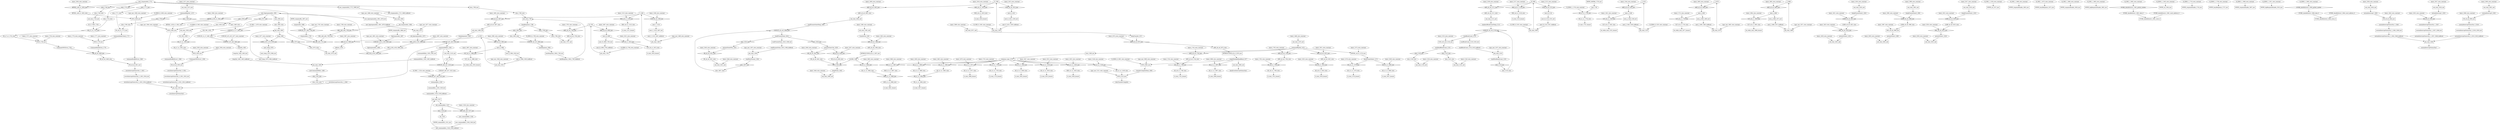 digraph data_path {
  ADD_u8_u8_1497_wire [shape=ellipse];
  ADD_u8_u8_1602_wire [shape=ellipse];
  ADD_u8_u8_1794_wire [shape=ellipse];
  ADD_u8_u8_2111_wire [shape=ellipse];
  AND_u1_u1_2068_wire [shape=ellipse];
  AND_u8_u8_1586_wire [shape=ellipse];
  AND_u8_u8_1744_wire [shape=ellipse];
  AND_u8_u8_1764_wire [shape=ellipse];
  AND_u8_u8_1922_wire [shape=ellipse];
  AND_u8_u8_2075_wire [shape=ellipse];
  BITSEL_u136_u1_1941_wire [shape=ellipse];
  BITSEL_u48_u1_1835_wire [shape=ellipse];
  B_2099 [shape=ellipse];
  CID_CRC_1918 [shape=ellipse];
  CONCAT_u1_u7_1481_wire [shape=ellipse];
  CONCAT_u32_u33_1477_wire_constant [shape=ellipse];
  CONCAT_u40_u47_1523_wire [shape=ellipse];
  C_1485 [shape=ellipse];
  CommandCRCError1_1936 [shape=ellipse];
  CommandCRCError_1759 [shape=ellipse];
  CommandIndexError_1779 [shape=ellipse];
  EQ_u1_u1_1579_wire [shape=ellipse];
  EQ_u1_u1_1734_wire [shape=ellipse];
  EQ_u1_u1_2060_wire [shape=ellipse];
  EQ_u1_u1_2064_wire [shape=ellipse];
  EQ_u1_u1_2097_wire [shape=ellipse];
  EQ_u2_u1_1660_wire [shape=ellipse];
  EQ_u2_u1_1663_wire [shape=ellipse];
  EQ_u2_u1_1671_wire [shape=ellipse];
  EQ_u2_u1_1726_wire [shape=ellipse];
  EQ_u2_u1_1858_wire [shape=ellipse];
  EQ_u2_u1_2016_wire [shape=ellipse];
  EQ_u2_u1_2149_wire [shape=ellipse];
  EQ_u7_u1_1755_wire [shape=ellipse];
  EQ_u7_u1_1932_wire [shape=ellipse];
  EQ_u8_u1_1746_wire [shape=ellipse];
  EQ_u8_u1_1766_wire [shape=ellipse];
  EQ_u8_u1_1924_wire [shape=ellipse];
  E_1590 [shape=ellipse];
  J_1533 [shape=ellipse];
  J_1679 [shape=ellipse];
  J_1868 [shape=ellipse];
  LSHR_u8_u8_1822_wire [shape=ellipse];
  LSHR_u8_u8_1996_wire [shape=ellipse];
  LSHR_u8_u8_2023_wire [shape=ellipse];
  NEQ_u2_u1_1633_wire [shape=ellipse];
  NEQ_u2_u1_2067_wire [shape=ellipse];
  NEQ_u8_u1_1514_wire [shape=ellipse];
  NEQ_u8_u1_1619_wire [shape=ellipse];
  NEQ_u8_u1_2128_wire [shape=ellipse];
  OR_u1_u1_1664_wire [shape=ellipse];
  OR_u8_u8_1638_wire [shape=ellipse];
  OR_u8_u8_1641_wire [shape=ellipse];
  OR_u8_u8_1651_wire [shape=ellipse];
  OR_u8_u8_1849_wire [shape=ellipse];
  R1_6_7CRC_1750 [shape=ellipse];
  R2_CRC_1928 [shape=ellipse];
  R_1782 [shape=ellipse];
  R_ONE_1_1478_wire_constant [shape=ellipse];
  R_ONE_1_1524_wire_constant [shape=ellipse];
  R_ONE_1_1528_wire_constant [shape=ellipse];
  R_ONE_1_1666_wire_constant [shape=ellipse];
  R_ONE_1_1673_wire_constant [shape=ellipse];
  R_ONE_1_1860_wire_constant [shape=ellipse];
  R_ONE_1_1863_wire_constant [shape=ellipse];
  R_ONE_1_2082_wire_constant [shape=ellipse];
  R_ONE_8_1592_wire_constant [shape=ellipse];
  R_ONE_8_2102_wire_constant [shape=ellipse];
  R_ZERO_1_1565_wire_constant [shape=ellipse];
  R_ZERO_1_1719_wire_constant [shape=ellipse];
  R_ZERO_1_1733_wire_constant [shape=ellipse];
  R_ZERO_1_1738_wire_constant [shape=ellipse];
  R_ZERO_1_1908_wire_constant [shape=ellipse];
  R_ZERO_1_1911_wire_constant [shape=ellipse];
  R_ZERO_1_2085_wire_constant [shape=ellipse];
  R_ZERO_8_1535_wire_constant [shape=ellipse];
  R_ZERO_8_1784_wire_constant [shape=ellipse];
  R_ZERO_8_1799_wire_constant [shape=ellipse];
  R_ZERO_8_1836_wire_constant [shape=ellipse];
  R_ZERO_8_1942_wire_constant [shape=ellipse];
  R_ZERO_8_2091_wire_constant [shape=ellipse];
  SHL_u136_u136_1898_wire [shape=ellipse];
  SHL_u48_u48_1709_wire [shape=ellipse];
  STORE_dataRxEnrty1_2081_data_0 [shape=ellipse];
  STORE_dataRxEnrty1_2081_word_address_0 [shape=ellipse];
  STORE_dataRxEnrty2_2084_data_0 [shape=ellipse];
  STORE_dataRxEnrty2_2084_word_address_0 [shape=ellipse];
  ULT_u6_u1_1716_wire [shape=ellipse];
  ULT_u8_u1_1562_wire [shape=ellipse];
  ULT_u8_u1_1813_wire [shape=ellipse];
  ULT_u8_u1_1905_wire [shape=ellipse];
  ULT_u8_u1_1988_wire [shape=ellipse];
  address_1970 [shape=ellipse];
  bigresponsebit_1887 [shape=ellipse];
  bigresponsebits_1894 [shape=ellipse];
  bit_1550 [shape=ellipse];
  command40bits_1505 [shape=ellipse];
  command40bits_1505_1492_buffered [shape=ellipse];
  commandEndBitError1_1946 [shape=ellipse];
  commandEndBitError_1840 [shape=ellipse];
  commandIndexCheck_1773 [shape=ellipse];
  commandRegVal1_1473 [shape=ellipse];
  commandRegVal_1470 [shape=ellipse];
  commandbits_1526 [shape=ellipse];
  commandbits_1526_1539_buffered [shape=ellipse];
  crc7_1519 [shape=ellipse];
  dataPresentSelect_1575 [shape=ellipse];
  errorInterruptStatusVar_1_2040 [shape=ellipse];
  errorInterruptStatusVar_2_1852 [shape=ellipse];
  errorInterruptStatusVar_2_1852_2054_buffered [shape=ellipse];
  errorInterruptStatusVar_3_1951 [shape=ellipse];
  errorInterruptStatusVar_3_1951_2055_buffered [shape=ellipse];
  k_1955 [shape=ellipse];
  konst_1468_wire_constant [shape=ellipse];
  konst_1471_wire_constant [shape=ellipse];
  konst_1495_wire_constant [shape=ellipse];
  konst_1508_wire_constant [shape=ellipse];
  konst_1513_wire_constant [shape=ellipse];
  konst_1544_wire_constant [shape=ellipse];
  konst_1556_wire_constant [shape=ellipse];
  konst_1561_wire_constant [shape=ellipse];
  konst_1573_wire_constant [shape=ellipse];
  konst_1578_wire_constant [shape=ellipse];
  konst_1580_wire_constant [shape=ellipse];
  konst_1585_wire_constant [shape=ellipse];
  konst_1600_wire_constant [shape=ellipse];
  konst_1613_wire_constant [shape=ellipse];
  konst_1618_wire_constant [shape=ellipse];
  konst_1632_wire_constant [shape=ellipse];
  konst_1637_wire_constant [shape=ellipse];
  konst_1640_wire_constant [shape=ellipse];
  konst_1644_wire_constant [shape=ellipse];
  konst_1648_wire_constant [shape=ellipse];
  konst_1650_wire_constant [shape=ellipse];
  konst_1659_wire_constant [shape=ellipse];
  konst_1662_wire_constant [shape=ellipse];
  konst_1670_wire_constant [shape=ellipse];
  konst_1693_wire_constant [shape=ellipse];
  konst_1708_wire_constant [shape=ellipse];
  konst_1715_wire_constant [shape=ellipse];
  konst_1725_wire_constant [shape=ellipse];
  konst_1743_wire_constant [shape=ellipse];
  konst_1745_wire_constant [shape=ellipse];
  konst_1756_wire_constant [shape=ellipse];
  konst_1757_wire_constant [shape=ellipse];
  konst_1763_wire_constant [shape=ellipse];
  konst_1765_wire_constant [shape=ellipse];
  konst_1776_wire_constant [shape=ellipse];
  konst_1777_wire_constant [shape=ellipse];
  konst_1792_wire_constant [shape=ellipse];
  konst_1807_wire_constant [shape=ellipse];
  konst_1812_wire_constant [shape=ellipse];
  konst_1816_wire_constant [shape=ellipse];
  konst_1821_wire_constant [shape=ellipse];
  konst_1823_wire_constant [shape=ellipse];
  konst_1826_wire_constant [shape=ellipse];
  konst_1829_wire_constant [shape=ellipse];
  konst_1834_wire_constant [shape=ellipse];
  konst_1843_wire_constant [shape=ellipse];
  konst_1857_wire_constant [shape=ellipse];
  konst_1882_wire_constant [shape=ellipse];
  konst_1897_wire_constant [shape=ellipse];
  konst_1904_wire_constant [shape=ellipse];
  konst_1921_wire_constant [shape=ellipse];
  konst_1923_wire_constant [shape=ellipse];
  konst_1933_wire_constant [shape=ellipse];
  konst_1934_wire_constant [shape=ellipse];
  konst_1940_wire_constant [shape=ellipse];
  konst_1967_wire_constant [shape=ellipse];
  konst_1977_wire_constant [shape=ellipse];
  konst_1982_wire_constant [shape=ellipse];
  konst_1987_wire_constant [shape=ellipse];
  konst_1990_wire_constant [shape=ellipse];
  konst_1995_wire_constant [shape=ellipse];
  konst_1997_wire_constant [shape=ellipse];
  konst_2000_wire_constant [shape=ellipse];
  konst_2003_wire_constant [shape=ellipse];
  konst_2008_wire_constant [shape=ellipse];
  konst_2015_wire_constant [shape=ellipse];
  konst_2017_wire_constant [shape=ellipse];
  konst_2022_wire_constant [shape=ellipse];
  konst_2024_wire_constant [shape=ellipse];
  konst_2027_wire_constant [shape=ellipse];
  konst_2030_wire_constant [shape=ellipse];
  konst_2035_wire_constant [shape=ellipse];
  konst_2059_wire_constant [shape=ellipse];
  konst_2063_wire_constant [shape=ellipse];
  konst_2066_wire_constant [shape=ellipse];
  konst_2069_wire_constant [shape=ellipse];
  konst_2074_wire_constant [shape=ellipse];
  konst_2096_wire_constant [shape=ellipse];
  konst_2109_wire_constant [shape=ellipse];
  konst_2122_wire_constant [shape=ellipse];
  konst_2127_wire_constant [shape=ellipse];
  konst_2133_wire_constant [shape=ellipse];
  konst_2136_wire_constant [shape=ellipse];
  konst_2140_wire_constant [shape=ellipse];
  konst_2148_wire_constant [shape=ellipse];
  newCommand40bits_1490 [shape=ellipse];
  newReadBlockCount_2135 [shape=ellipse];
  new_bigresponsebits_1901 [shape=ellipse];
  new_bigresponsebits_1901_1878_buffered [shape=ellipse];
  new_commandbits_1558 [shape=ellipse];
  new_commandbits_1558_1540_buffered [shape=ellipse];
  new_responsebits_1712 [shape=ellipse];
  new_responsebits_1712_1689_buffered [shape=ellipse];
  nextResponse_1804 [shape=ellipse];
  nextResponse_1804_1790_buffered [shape=ellipse];
  next_B_2124 [shape=ellipse];
  next_B_2124_2101_buffered [shape=ellipse];
  next_C_1510 [shape=ellipse];
  next_C_1510_1487_buffered [shape=ellipse];
  next_E_1615 [shape=ellipse];
  next_E_1615_1593_buffered [shape=ellipse];
  next_J_1546 [shape=ellipse];
  next_J_1546_1536_buffered [shape=ellipse];
  next_J_1695 [shape=ellipse];
  next_J_1695_1683_buffered [shape=ellipse];
  next_J_1884 [shape=ellipse];
  next_J_1884_1872_buffered [shape=ellipse];
  next_R_1809 [shape=ellipse];
  next_R_1809_1785_buffered [shape=ellipse];
  next_k_1984 [shape=ellipse];
  next_k_1984_1959_buffered [shape=ellipse];
  next_temp_1979 [shape=ellipse];
  next_temp_1979_1964_buffered [shape=ellipse];
  normalInterrupt1_2029 [shape=ellipse];
  normalInterrupt2_1828 [shape=ellipse];
  normalInterrupt3_2002 [shape=ellipse];
  normalInterruptStatusVar_1_2037 [shape=ellipse];
  normalInterruptStatusVar_1_2037_2048_buffered [shape=ellipse];
  normalInterruptStatusVar_2_1845 [shape=ellipse];
  normalInterruptStatusVar_2_1845_2049_buffered [shape=ellipse];
  normalInterruptStatusVar_3_2010 [shape=ellipse];
  normalInterruptStatusVar_3_2010_2050_buffered [shape=ellipse];
  old_bigresponsebits_1873 [shape=ellipse];
  old_commandbits_1537 [shape=ellipse];
  old_responsebits_1684 [shape=ellipse];
  presentState0Var_1625 [shape=ellipse];
  presentState1Var_1629 [shape=ellipse];
  presentState1_2026 [shape=ellipse];
  presentState2_1825 [shape=ellipse];
  presentState3_1999 [shape=ellipse];
  readBlockCount_2119 [shape=ellipse];
  readBlockCount_2119_2105_buffered [shape=ellipse];
  readNewBlockCount_2103 [shape=ellipse];
  readNewPresent_1594 [shape=ellipse];
  readPresentStateTemp_1604 [shape=ellipse];
  readPresentState_1610 [shape=ellipse];
  readPresentState_1610_1598_buffered [shape=ellipse];
  readnewBlockCountTemp_2113 [shape=ellipse];
  response_type_1570 [shape=ellipse];
  responsebit_1698 [shape=ellipse];
  responsebits_1705 [shape=ellipse];
  singleMultipleReadBlock_2077 [shape=ellipse];
  slice_1480_wire [shape=ellipse];
  slice_1502_wire [shape=ellipse];
  slice_1607_wire [shape=ellipse];
  slice_1748_wire [shape=ellipse];
  slice_1753_wire [shape=ellipse];
  slice_1769_wire [shape=ellipse];
  slice_1771_wire [shape=ellipse];
  slice_1789_wire [shape=ellipse];
  slice_1796_wire [shape=ellipse];
  slice_1802_wire [shape=ellipse];
  slice_1926_wire [shape=ellipse];
  slice_1963_wire [shape=ellipse];
  slice_1973_wire [shape=ellipse];
  slice_2116_wire [shape=ellipse];
  slice_2138_wire [shape=ellipse];
  slice_2142_wire [shape=ellipse];
  tempArgument_1499 [shape=ellipse];
  tempPresentState1_2019 [shape=ellipse];
  tempPresentState2_1818 [shape=ellipse];
  tempPresentState3_1992 [shape=ellipse];
  tempPstate_1643 [shape=ellipse];
  tempResponse_1786 [shape=ellipse];
  tempTransfer_2071 [shape=ellipse];
  tempVal_1483 [shape=ellipse];
  tempVal_1483_1493_buffered [shape=ellipse];
  temp_1960 [shape=ellipse];
  transferCompleteData_2093 [shape=ellipse];
  transferVal_1582 [shape=ellipse];
  txOrRX_1588 [shape=ellipse];
  type_cast_1489_wire_constant [shape=ellipse];
  type_cast_1597_wire_constant [shape=ellipse];
  type_cast_1682_wire_constant [shape=ellipse];
  type_cast_1688_wire_constant [shape=ellipse];
  type_cast_1702_wire_constant [shape=ellipse];
  type_cast_1838_wire_constant [shape=ellipse];
  type_cast_1871_wire_constant [shape=ellipse];
  type_cast_1877_wire_constant [shape=ellipse];
  type_cast_1891_wire_constant [shape=ellipse];
  type_cast_1944_wire_constant [shape=ellipse];
  type_cast_1958_wire_constant [shape=ellipse];
  type_cast_2090_wire_constant [shape=ellipse];
  type_cast_2107_wire_constant [shape=ellipse];
  type_cast_2151_wire_constant [shape=ellipse];
  wait_1730 [shape=ellipse];
  ADD_u6_u6_1694_inst [shape=diamond];
J_1679  -> ADD_u6_u6_1694_inst;
konst_1693_wire_constant  -> ADD_u6_u6_1694_inst;
ADD_u6_u6_1694_inst -> next_J_1695;
  ADD_u8_u8_1497_inst [shape=diamond];
C_1485  -> ADD_u8_u8_1497_inst;
konst_1495_wire_constant  -> ADD_u8_u8_1497_inst;
ADD_u8_u8_1497_inst -> ADD_u8_u8_1497_wire;
  ADD_u8_u8_1545_inst [shape=diamond];
J_1533  -> ADD_u8_u8_1545_inst;
konst_1544_wire_constant  -> ADD_u8_u8_1545_inst;
ADD_u8_u8_1545_inst -> next_J_1546;
  ADD_u8_u8_1602_inst [shape=diamond];
E_1590  -> ADD_u8_u8_1602_inst;
konst_1600_wire_constant  -> ADD_u8_u8_1602_inst;
ADD_u8_u8_1602_inst -> ADD_u8_u8_1602_wire;
  ADD_u8_u8_1794_inst [shape=diamond];
R_1782  -> ADD_u8_u8_1794_inst;
konst_1792_wire_constant  -> ADD_u8_u8_1794_inst;
ADD_u8_u8_1794_inst -> ADD_u8_u8_1794_wire;
  ADD_u8_u8_1808_inst [shape=diamond];
R_1782  -> ADD_u8_u8_1808_inst;
konst_1807_wire_constant  -> ADD_u8_u8_1808_inst;
ADD_u8_u8_1808_inst -> next_R_1809;
  ADD_u8_u8_1883_inst [shape=diamond];
J_1868  -> ADD_u8_u8_1883_inst;
konst_1882_wire_constant  -> ADD_u8_u8_1883_inst;
ADD_u8_u8_1883_inst -> next_J_1884;
  ADD_u8_u8_1969_inst [shape=diamond];
k_1955  -> ADD_u8_u8_1969_inst;
konst_1967_wire_constant  -> ADD_u8_u8_1969_inst;
ADD_u8_u8_1969_inst -> address_1970;
  ADD_u8_u8_1983_inst [shape=diamond];
k_1955  -> ADD_u8_u8_1983_inst;
konst_1982_wire_constant  -> ADD_u8_u8_1983_inst;
ADD_u8_u8_1983_inst -> next_k_1984;
  ADD_u8_u8_2111_inst [shape=diamond];
B_2099  -> ADD_u8_u8_2111_inst;
konst_2109_wire_constant  -> ADD_u8_u8_2111_inst;
ADD_u8_u8_2111_inst -> ADD_u8_u8_2111_wire;
  AND_u1_u1_2068_inst [shape=diamond];
EQ_u1_u1_2064_wire  -> AND_u1_u1_2068_inst;
NEQ_u2_u1_2067_wire  -> AND_u1_u1_2068_inst;
AND_u1_u1_2068_inst -> AND_u1_u1_2068_wire;
  AND_u8_u8_1586_inst [shape=diamond];
transferVal_1582  -> AND_u8_u8_1586_inst;
konst_1585_wire_constant  -> AND_u8_u8_1586_inst;
AND_u8_u8_1586_inst -> AND_u8_u8_1586_wire;
  AND_u8_u8_1744_inst [shape=diamond];
commandRegVal_1470  -> AND_u8_u8_1744_inst;
konst_1743_wire_constant  -> AND_u8_u8_1744_inst;
AND_u8_u8_1744_inst -> AND_u8_u8_1744_wire;
  AND_u8_u8_1764_inst [shape=diamond];
commandRegVal_1470  -> AND_u8_u8_1764_inst;
konst_1763_wire_constant  -> AND_u8_u8_1764_inst;
AND_u8_u8_1764_inst -> AND_u8_u8_1764_wire;
  AND_u8_u8_1922_inst [shape=diamond];
commandRegVal_1470  -> AND_u8_u8_1922_inst;
konst_1921_wire_constant  -> AND_u8_u8_1922_inst;
AND_u8_u8_1922_inst -> AND_u8_u8_1922_wire;
  AND_u8_u8_2075_inst [shape=diamond];
tempTransfer_2071  -> AND_u8_u8_2075_inst;
konst_2074_wire_constant  -> AND_u8_u8_2075_inst;
AND_u8_u8_2075_inst -> AND_u8_u8_2075_wire;
  BITREDUCEOR_u8_u1_1587_inst [shape=rectangle];
AND_u8_u8_1586_wire  -> BITREDUCEOR_u8_u1_1587_inst;
BITREDUCEOR_u8_u1_1587_inst -> txOrRX_1588;
  BITREDUCEOR_u8_u1_2076_inst [shape=rectangle];
AND_u8_u8_2075_wire  -> BITREDUCEOR_u8_u1_2076_inst;
BITREDUCEOR_u8_u1_2076_inst -> singleMultipleReadBlock_2077;
  BITSEL_u136_u1_1941_inst [shape=diamond];
new_bigresponsebits_1901  -> BITSEL_u136_u1_1941_inst;
konst_1940_wire_constant  -> BITSEL_u136_u1_1941_inst;
BITSEL_u136_u1_1941_inst -> BITSEL_u136_u1_1941_wire;
  BITSEL_u48_u1_1835_inst [shape=diamond];
new_responsebits_1712  -> BITSEL_u48_u1_1835_inst;
konst_1834_wire_constant  -> BITSEL_u48_u1_1835_inst;
BITSEL_u48_u1_1835_inst -> BITSEL_u48_u1_1835_wire;
  BITSEL_u8_u1_1574_inst [shape=rectangle];
commandRegVal_1470  -> BITSEL_u8_u1_1574_inst;
konst_1573_wire_constant  -> BITSEL_u8_u1_1574_inst;
BITSEL_u8_u1_1574_inst -> dataPresentSelect_1575;
  CONCAT_u135_u136_1893_inst [shape=diamond];
type_cast_1891_wire_constant  -> CONCAT_u135_u136_1893_inst;
bigresponsebit_1887  -> CONCAT_u135_u136_1893_inst;
CONCAT_u135_u136_1893_inst -> bigresponsebits_1894;
  CONCAT_u1_u7_1481_inst [shape=diamond];
R_ONE_1_1478_wire_constant  -> CONCAT_u1_u7_1481_inst;
slice_1480_wire  -> CONCAT_u1_u7_1481_inst;
CONCAT_u1_u7_1481_inst -> CONCAT_u1_u7_1481_wire;
  CONCAT_u32_u40_1504_inst [shape=diamond];
slice_1502_wire  -> CONCAT_u32_u40_1504_inst;
tempArgument_1499  -> CONCAT_u32_u40_1504_inst;
CONCAT_u32_u40_1504_inst -> command40bits_1505;
  CONCAT_u33_u40_1482_inst [shape=diamond];
CONCAT_u32_u33_1477_wire_constant  -> CONCAT_u33_u40_1482_inst;
CONCAT_u1_u7_1481_wire  -> CONCAT_u33_u40_1482_inst;
CONCAT_u33_u40_1482_inst -> tempVal_1483;
  CONCAT_u40_u47_1523_inst [shape=diamond];
command40bits_1505  -> CONCAT_u40_u47_1523_inst;
crc7_1519  -> CONCAT_u40_u47_1523_inst;
CONCAT_u40_u47_1523_inst -> CONCAT_u40_u47_1523_wire;
  CONCAT_u47_u48_1525_inst [shape=diamond];
CONCAT_u40_u47_1523_wire  -> CONCAT_u47_u48_1525_inst;
R_ONE_1_1524_wire_constant  -> CONCAT_u47_u48_1525_inst;
CONCAT_u47_u48_1525_inst -> commandbits_1526;
  CONCAT_u47_u48_1704_inst [shape=diamond];
type_cast_1702_wire_constant  -> CONCAT_u47_u48_1704_inst;
responsebit_1698  -> CONCAT_u47_u48_1704_inst;
CONCAT_u47_u48_1704_inst -> responsebits_1705;
  CONCAT_u8_u16_1609_inst [shape=diamond];
slice_1607_wire  -> CONCAT_u8_u16_1609_inst;
readPresentStateTemp_1604  -> CONCAT_u8_u16_1609_inst;
CONCAT_u8_u16_1609_inst -> readPresentState_1610;
  CONCAT_u8_u16_2118_inst [shape=diamond];
slice_2116_wire  -> CONCAT_u8_u16_2118_inst;
readnewBlockCountTemp_2113  -> CONCAT_u8_u16_2118_inst;
CONCAT_u8_u16_2118_inst -> readBlockCount_2119;
  CONCAT_u8_u32_1803_inst [shape=diamond];
R_ZERO_8_1799_wire_constant  -> CONCAT_u8_u32_1803_inst;
slice_1802_wire  -> CONCAT_u8_u32_1803_inst;
CONCAT_u8_u32_1803_inst -> nextResponse_1804;
  EQ_u1_u1_1579_inst [shape=diamond];
dataPresentSelect_1575  -> EQ_u1_u1_1579_inst;
konst_1578_wire_constant  -> EQ_u1_u1_1579_inst;
EQ_u1_u1_1579_inst -> EQ_u1_u1_1579_wire;
  EQ_u1_u1_1734_inst [shape=diamond];
wait_1730  -> EQ_u1_u1_1734_inst;
R_ZERO_1_1733_wire_constant  -> EQ_u1_u1_1734_inst;
EQ_u1_u1_1734_inst -> EQ_u1_u1_1734_wire;
  EQ_u1_u1_2060_inst [shape=diamond];
dataPresentSelect_1575  -> EQ_u1_u1_2060_inst;
konst_2059_wire_constant  -> EQ_u1_u1_2060_inst;
EQ_u1_u1_2060_inst -> EQ_u1_u1_2060_wire;
  EQ_u1_u1_2064_inst [shape=diamond];
txOrRX_1588  -> EQ_u1_u1_2064_inst;
konst_2063_wire_constant  -> EQ_u1_u1_2064_inst;
EQ_u1_u1_2064_inst -> EQ_u1_u1_2064_wire;
  EQ_u1_u1_2097_inst [shape=diamond];
singleMultipleReadBlock_2077  -> EQ_u1_u1_2097_inst;
konst_2096_wire_constant  -> EQ_u1_u1_2097_inst;
EQ_u1_u1_2097_inst -> EQ_u1_u1_2097_wire;
  EQ_u2_u1_1660_inst [shape=diamond];
response_type_1570  -> EQ_u2_u1_1660_inst;
konst_1659_wire_constant  -> EQ_u2_u1_1660_inst;
EQ_u2_u1_1660_inst -> EQ_u2_u1_1660_wire;
  EQ_u2_u1_1663_inst [shape=diamond];
response_type_1570  -> EQ_u2_u1_1663_inst;
konst_1662_wire_constant  -> EQ_u2_u1_1663_inst;
EQ_u2_u1_1663_inst -> EQ_u2_u1_1663_wire;
  EQ_u2_u1_1671_inst [shape=diamond];
response_type_1570  -> EQ_u2_u1_1671_inst;
konst_1670_wire_constant  -> EQ_u2_u1_1671_inst;
EQ_u2_u1_1671_inst -> EQ_u2_u1_1671_wire;
  EQ_u2_u1_1726_inst [shape=diamond];
response_type_1570  -> EQ_u2_u1_1726_inst;
konst_1725_wire_constant  -> EQ_u2_u1_1726_inst;
EQ_u2_u1_1726_inst -> EQ_u2_u1_1726_wire;
  EQ_u2_u1_1858_inst [shape=diamond];
response_type_1570  -> EQ_u2_u1_1858_inst;
konst_1857_wire_constant  -> EQ_u2_u1_1858_inst;
EQ_u2_u1_1858_inst -> EQ_u2_u1_1858_wire;
  EQ_u2_u1_2016_inst [shape=diamond];
response_type_1570  -> EQ_u2_u1_2016_inst;
konst_2015_wire_constant  -> EQ_u2_u1_2016_inst;
EQ_u2_u1_2016_inst -> EQ_u2_u1_2016_wire;
  EQ_u2_u1_2149_inst [shape=diamond];
response_type_1570  -> EQ_u2_u1_2149_inst;
konst_2148_wire_constant  -> EQ_u2_u1_2149_inst;
EQ_u2_u1_2149_inst -> EQ_u2_u1_2149_wire;
  EQ_u6_u1_1772_inst [shape=rectangle];
slice_1769_wire  -> EQ_u6_u1_1772_inst;
slice_1771_wire  -> EQ_u6_u1_1772_inst;
EQ_u6_u1_1772_inst -> commandIndexCheck_1773;
  EQ_u7_u1_1755_inst [shape=diamond];
slice_1753_wire  -> EQ_u7_u1_1755_inst;
R1_6_7CRC_1750  -> EQ_u7_u1_1755_inst;
EQ_u7_u1_1755_inst -> EQ_u7_u1_1755_wire;
  EQ_u7_u1_1932_inst [shape=diamond];
CID_CRC_1918  -> EQ_u7_u1_1932_inst;
R2_CRC_1928  -> EQ_u7_u1_1932_inst;
EQ_u7_u1_1932_inst -> EQ_u7_u1_1932_wire;
  EQ_u8_u1_1746_inst [shape=diamond];
AND_u8_u8_1744_wire  -> EQ_u8_u1_1746_inst;
konst_1745_wire_constant  -> EQ_u8_u1_1746_inst;
EQ_u8_u1_1746_inst -> EQ_u8_u1_1746_wire;
  EQ_u8_u1_1766_inst [shape=diamond];
AND_u8_u8_1764_wire  -> EQ_u8_u1_1766_inst;
konst_1765_wire_constant  -> EQ_u8_u1_1766_inst;
EQ_u8_u1_1766_inst -> EQ_u8_u1_1766_wire;
  EQ_u8_u1_1924_inst [shape=diamond];
AND_u8_u8_1922_wire  -> EQ_u8_u1_1924_inst;
konst_1923_wire_constant  -> EQ_u8_u1_1924_inst;
EQ_u8_u1_1924_inst -> EQ_u8_u1_1924_wire;
  LSHR_u120_u120_1978_inst [shape=diamond];
temp_1960  -> LSHR_u120_u120_1978_inst;
konst_1977_wire_constant  -> LSHR_u120_u120_1978_inst;
LSHR_u120_u120_1978_inst -> next_temp_1979;
  LSHR_u8_u8_1822_inst [shape=diamond];
tempPresentState2_1818  -> LSHR_u8_u8_1822_inst;
konst_1821_wire_constant  -> LSHR_u8_u8_1822_inst;
LSHR_u8_u8_1822_inst -> LSHR_u8_u8_1822_wire;
  LSHR_u8_u8_1996_inst [shape=diamond];
tempPresentState3_1992  -> LSHR_u8_u8_1996_inst;
konst_1995_wire_constant  -> LSHR_u8_u8_1996_inst;
LSHR_u8_u8_1996_inst -> LSHR_u8_u8_1996_wire;
  LSHR_u8_u8_2023_inst [shape=diamond];
tempPresentState1_2019  -> LSHR_u8_u8_2023_inst;
konst_2022_wire_constant  -> LSHR_u8_u8_2023_inst;
LSHR_u8_u8_2023_inst -> LSHR_u8_u8_2023_wire;
  MUX_1642_inst [shape=diamond];
txOrRX_1588  -> MUX_1642_inst;
OR_u8_u8_1638_wire  -> MUX_1642_inst;
OR_u8_u8_1641_wire  -> MUX_1642_inst;
MUX_1642_inst -> tempPstate_1643;
  MUX_1758_inst [shape=rectangle];
EQ_u7_u1_1755_wire  -> MUX_1758_inst;
konst_1756_wire_constant  -> MUX_1758_inst;
konst_1757_wire_constant  -> MUX_1758_inst;
MUX_1758_inst -> CommandCRCError_1759;
  MUX_1778_inst [shape=rectangle];
commandIndexCheck_1773  -> MUX_1778_inst;
konst_1776_wire_constant  -> MUX_1778_inst;
konst_1777_wire_constant  -> MUX_1778_inst;
MUX_1778_inst -> CommandIndexError_1779;
  MUX_1839_inst [shape=rectangle];
BITSEL_u48_u1_1835_wire  -> MUX_1839_inst;
R_ZERO_8_1836_wire_constant  -> MUX_1839_inst;
type_cast_1838_wire_constant  -> MUX_1839_inst;
MUX_1839_inst -> commandEndBitError_1840;
  MUX_1935_inst [shape=rectangle];
EQ_u7_u1_1932_wire  -> MUX_1935_inst;
konst_1933_wire_constant  -> MUX_1935_inst;
konst_1934_wire_constant  -> MUX_1935_inst;
MUX_1935_inst -> CommandCRCError1_1936;
  MUX_1945_inst [shape=rectangle];
BITSEL_u136_u1_1941_wire  -> MUX_1945_inst;
R_ZERO_8_1942_wire_constant  -> MUX_1945_inst;
type_cast_1944_wire_constant  -> MUX_1945_inst;
MUX_1945_inst -> commandEndBitError1_1946;
  MUX_2092_inst [shape=rectangle];
singleMultipleReadBlock_2077  -> MUX_2092_inst;
type_cast_2090_wire_constant  -> MUX_2092_inst;
R_ZERO_8_2091_wire_constant  -> MUX_2092_inst;
MUX_2092_inst -> transferCompleteData_2093;
  MUX_2153_inst [shape=rectangle];
EQ_u2_u1_2149_wire  -> MUX_2153_inst;
type_cast_2151_wire_constant  -> MUX_2153_inst;
transferCompleteData_2093  -> MUX_2153_inst;
MUX_2153_inst -> dataTransferComplete;
  NEQ_u2_u1_1633_inst [shape=diamond];
response_type_1570  -> NEQ_u2_u1_1633_inst;
konst_1632_wire_constant  -> NEQ_u2_u1_1633_inst;
NEQ_u2_u1_1633_inst -> NEQ_u2_u1_1633_wire;
  NEQ_u2_u1_2067_inst [shape=diamond];
response_type_1570  -> NEQ_u2_u1_2067_inst;
konst_2066_wire_constant  -> NEQ_u2_u1_2067_inst;
NEQ_u2_u1_2067_inst -> NEQ_u2_u1_2067_wire;
  NEQ_u8_u1_1514_inst [shape=diamond];
C_1485  -> NEQ_u8_u1_1514_inst;
konst_1513_wire_constant  -> NEQ_u8_u1_1514_inst;
NEQ_u8_u1_1514_inst -> NEQ_u8_u1_1514_wire;
  NEQ_u8_u1_1619_inst [shape=diamond];
E_1590  -> NEQ_u8_u1_1619_inst;
konst_1618_wire_constant  -> NEQ_u8_u1_1619_inst;
NEQ_u8_u1_1619_inst -> NEQ_u8_u1_1619_wire;
  NEQ_u8_u1_2128_inst [shape=diamond];
B_2099  -> NEQ_u8_u1_2128_inst;
konst_2127_wire_constant  -> NEQ_u8_u1_2128_inst;
NEQ_u8_u1_2128_inst -> NEQ_u8_u1_2128_wire;
  OR_u136_u136_1900_inst [shape=diamond];
SHL_u136_u136_1898_wire  -> OR_u136_u136_1900_inst;
bigresponsebits_1894  -> OR_u136_u136_1900_inst;
OR_u136_u136_1900_inst -> new_bigresponsebits_1901;
  OR_u1_u1_1664_inst [shape=diamond];
EQ_u2_u1_1660_wire  -> OR_u1_u1_1664_inst;
EQ_u2_u1_1663_wire  -> OR_u1_u1_1664_inst;
OR_u1_u1_1664_inst -> OR_u1_u1_1664_wire;
  OR_u48_u48_1711_inst [shape=diamond];
SHL_u48_u48_1709_wire  -> OR_u48_u48_1711_inst;
responsebits_1705  -> OR_u48_u48_1711_inst;
OR_u48_u48_1711_inst -> new_responsebits_1712;
  OR_u8_u8_1638_inst [shape=diamond];
presentState1Var_1629  -> OR_u8_u8_1638_inst;
konst_1637_wire_constant  -> OR_u8_u8_1638_inst;
OR_u8_u8_1638_inst -> OR_u8_u8_1638_wire;
  OR_u8_u8_1641_inst [shape=diamond];
presentState1Var_1629  -> OR_u8_u8_1641_inst;
konst_1640_wire_constant  -> OR_u8_u8_1641_inst;
OR_u8_u8_1641_inst -> OR_u8_u8_1641_wire;
  OR_u8_u8_1651_inst [shape=diamond];
presentState0Var_1625  -> OR_u8_u8_1651_inst;
konst_1650_wire_constant  -> OR_u8_u8_1651_inst;
OR_u8_u8_1651_inst -> OR_u8_u8_1651_wire;
  OR_u8_u8_1844_inst [shape=rectangle];
normalInterrupt2_1828  -> OR_u8_u8_1844_inst;
konst_1843_wire_constant  -> OR_u8_u8_1844_inst;
OR_u8_u8_1844_inst -> normalInterruptStatusVar_2_1845;
  OR_u8_u8_1849_inst [shape=diamond];
CommandIndexError_1779  -> OR_u8_u8_1849_inst;
CommandCRCError_1759  -> OR_u8_u8_1849_inst;
OR_u8_u8_1849_inst -> OR_u8_u8_1849_wire;
  OR_u8_u8_1851_inst [shape=rectangle];
OR_u8_u8_1849_wire  -> OR_u8_u8_1851_inst;
commandEndBitError_1840  -> OR_u8_u8_1851_inst;
OR_u8_u8_1851_inst -> errorInterruptStatusVar_2_1852;
  OR_u8_u8_1950_inst [shape=rectangle];
CommandCRCError1_1936  -> OR_u8_u8_1950_inst;
commandEndBitError1_1946  -> OR_u8_u8_1950_inst;
OR_u8_u8_1950_inst -> errorInterruptStatusVar_3_1951;
  OR_u8_u8_2009_inst [shape=rectangle];
normalInterrupt3_2002  -> OR_u8_u8_2009_inst;
konst_2008_wire_constant  -> OR_u8_u8_2009_inst;
OR_u8_u8_2009_inst -> normalInterruptStatusVar_3_2010;
  OR_u8_u8_2036_inst [shape=diamond];
normalInterrupt1_2029  -> OR_u8_u8_2036_inst;
konst_2035_wire_constant  -> OR_u8_u8_2036_inst;
OR_u8_u8_2036_inst -> normalInterruptStatusVar_1_2037;
  RPIPE_DAT0Rx_1729_inst [shape=rectangle];
RPIPE_DAT0Rx_1729_inst -> wait_1730;
  RPIPE_responseRx_1697_inst [shape=rectangle];
RPIPE_responseRx_1697_inst -> responsebit_1698;
  RPIPE_responseRx_1886_inst [shape=rectangle];
RPIPE_responseRx_1886_inst -> bigresponsebit_1887;
  SHL_u136_u136_1898_inst [shape=diamond];
old_bigresponsebits_1873  -> SHL_u136_u136_1898_inst;
konst_1897_wire_constant  -> SHL_u136_u136_1898_inst;
SHL_u136_u136_1898_inst -> SHL_u136_u136_1898_wire;
  SHL_u48_u48_1557_inst [shape=diamond];
old_commandbits_1537  -> SHL_u48_u48_1557_inst;
konst_1556_wire_constant  -> SHL_u48_u48_1557_inst;
SHL_u48_u48_1557_inst -> new_commandbits_1558;
  SHL_u48_u48_1709_inst [shape=diamond];
old_responsebits_1684  -> SHL_u48_u48_1709_inst;
konst_1708_wire_constant  -> SHL_u48_u48_1709_inst;
SHL_u48_u48_1709_inst -> SHL_u48_u48_1709_wire;
  SHL_u8_u8_1824_inst [shape=diamond];
LSHR_u8_u8_1822_wire  -> SHL_u8_u8_1824_inst;
konst_1823_wire_constant  -> SHL_u8_u8_1824_inst;
SHL_u8_u8_1824_inst -> presentState2_1825;
  SHL_u8_u8_1998_inst [shape=rectangle];
LSHR_u8_u8_1996_wire  -> SHL_u8_u8_1998_inst;
konst_1997_wire_constant  -> SHL_u8_u8_1998_inst;
SHL_u8_u8_1998_inst -> presentState3_1999;
  SHL_u8_u8_2025_inst [shape=diamond];
LSHR_u8_u8_2023_wire  -> SHL_u8_u8_2025_inst;
konst_2024_wire_constant  -> SHL_u8_u8_2025_inst;
SHL_u8_u8_2025_inst -> presentState1_2026;
  STORE_dataRxEnrty1_2081_gather_scatter [shape=diamond];
R_ONE_1_2082_wire_constant  -> STORE_dataRxEnrty1_2081_gather_scatter;
STORE_dataRxEnrty1_2081_gather_scatter -> STORE_dataRxEnrty1_2081_data_0;
  STORE_dataRxEnrty1_2081_store_0 [shape=rectangle];
STORE_dataRxEnrty1_2081_word_address_0  -> STORE_dataRxEnrty1_2081_store_0;
STORE_dataRxEnrty1_2081_data_0  -> STORE_dataRxEnrty1_2081_store_0;
  STORE_dataRxEnrty2_2084_gather_scatter [shape=diamond];
R_ZERO_1_2085_wire_constant  -> STORE_dataRxEnrty2_2084_gather_scatter;
STORE_dataRxEnrty2_2084_gather_scatter -> STORE_dataRxEnrty2_2084_data_0;
  STORE_dataRxEnrty2_2084_store_0 [shape=rectangle];
STORE_dataRxEnrty2_2084_word_address_0  -> STORE_dataRxEnrty2_2084_store_0;
STORE_dataRxEnrty2_2084_data_0  -> STORE_dataRxEnrty2_2084_store_0;
  SUB_u16_u16_2134_inst [shape=rectangle];
readBlockCount_2119  -> SUB_u16_u16_2134_inst;
konst_2133_wire_constant  -> SUB_u16_u16_2134_inst;
SUB_u16_u16_2134_inst -> newReadBlockCount_2135;
  SUB_u8_u8_1509_inst [shape=diamond];
C_1485  -> SUB_u8_u8_1509_inst;
konst_1508_wire_constant  -> SUB_u8_u8_1509_inst;
SUB_u8_u8_1509_inst -> next_C_1510;
  SUB_u8_u8_1614_inst [shape=diamond];
E_1590  -> SUB_u8_u8_1614_inst;
konst_1613_wire_constant  -> SUB_u8_u8_1614_inst;
SUB_u8_u8_1614_inst -> next_E_1615;
  SUB_u8_u8_2123_inst [shape=diamond];
B_2099  -> SUB_u8_u8_2123_inst;
konst_2122_wire_constant  -> SUB_u8_u8_2123_inst;
SUB_u8_u8_2123_inst -> next_B_2124;
  ULT_u6_u1_1716_inst [shape=diamond];
next_J_1695  -> ULT_u6_u1_1716_inst;
konst_1715_wire_constant  -> ULT_u6_u1_1716_inst;
ULT_u6_u1_1716_inst -> ULT_u6_u1_1716_wire;
  ULT_u8_u1_1562_inst [shape=diamond];
next_J_1546  -> ULT_u8_u1_1562_inst;
konst_1561_wire_constant  -> ULT_u8_u1_1562_inst;
ULT_u8_u1_1562_inst -> ULT_u8_u1_1562_wire;
  ULT_u8_u1_1813_inst [shape=diamond];
next_R_1809  -> ULT_u8_u1_1813_inst;
konst_1812_wire_constant  -> ULT_u8_u1_1813_inst;
ULT_u8_u1_1813_inst -> ULT_u8_u1_1813_wire;
  ULT_u8_u1_1905_inst [shape=diamond];
next_J_1884  -> ULT_u8_u1_1905_inst;
konst_1904_wire_constant  -> ULT_u8_u1_1905_inst;
ULT_u8_u1_1905_inst -> ULT_u8_u1_1905_wire;
  ULT_u8_u1_1988_inst [shape=diamond];
next_k_1984  -> ULT_u8_u1_1988_inst;
konst_1987_wire_constant  -> ULT_u8_u1_1988_inst;
ULT_u8_u1_1988_inst -> ULT_u8_u1_1988_wire;
  WPIPE_bigResponseEnable_1862_inst [shape=rectangle];
R_ONE_1_1863_wire_constant  -> WPIPE_bigResponseEnable_1862_inst;
  WPIPE_bigResponseEnable_1910_inst [shape=rectangle];
R_ZERO_1_1911_wire_constant  -> WPIPE_bigResponseEnable_1910_inst;
  WPIPE_busyResponse_1672_inst [shape=rectangle];
R_ONE_1_1673_wire_constant  -> WPIPE_busyResponse_1672_inst;
  WPIPE_busyResponse_1737_inst [shape=rectangle];
R_ZERO_1_1738_wire_constant  -> WPIPE_busyResponse_1737_inst;
  WPIPE_commandTx_1551_inst [shape=rectangle];
bit_1550  -> WPIPE_commandTx_1551_inst;
  WPIPE_oe_1527_inst [shape=rectangle];
R_ONE_1_1528_wire_constant  -> WPIPE_oe_1527_inst;
  WPIPE_oe_1564_inst [shape=rectangle];
R_ZERO_1_1565_wire_constant  -> WPIPE_oe_1564_inst;
  WPIPE_responseEnable_1665_inst [shape=rectangle];
R_ONE_1_1666_wire_constant  -> WPIPE_responseEnable_1665_inst;
  WPIPE_responseEnable_1718_inst [shape=rectangle];
R_ZERO_1_1719_wire_constant  -> WPIPE_responseEnable_1718_inst;
  WPIPE_responseEnable_1859_inst [shape=rectangle];
R_ONE_1_1860_wire_constant  -> WPIPE_responseEnable_1859_inst;
  WPIPE_responseEnable_1907_inst [shape=rectangle];
R_ZERO_1_1908_wire_constant  -> WPIPE_responseEnable_1907_inst;
  call_stmt_1470_call [shape=rectangle];
konst_1468_wire_constant  -> call_stmt_1470_call;
call_stmt_1470_call -> commandRegVal_1470;
  call_stmt_1473_call [shape=rectangle];
konst_1471_wire_constant  -> call_stmt_1473_call;
call_stmt_1473_call -> commandRegVal1_1473;
  call_stmt_1499_call [shape=rectangle];
ADD_u8_u8_1497_wire  -> call_stmt_1499_call;
call_stmt_1499_call -> tempArgument_1499;
  call_stmt_1519_call [shape=rectangle];
command40bits_1505  -> call_stmt_1519_call;
call_stmt_1519_call -> crc7_1519;
  call_stmt_1582_call [shape=rectangle];
konst_1580_wire_constant  -> call_stmt_1582_call;
call_stmt_1582_call -> transferVal_1582;
  call_stmt_1604_call [shape=rectangle];
ADD_u8_u8_1602_wire  -> call_stmt_1604_call;
call_stmt_1604_call -> readPresentStateTemp_1604;
  call_stmt_1646_call [shape=rectangle];
konst_1644_wire_constant  -> call_stmt_1646_call;
tempPstate_1643  -> call_stmt_1646_call;
  call_stmt_1652_call [shape=rectangle];
konst_1648_wire_constant  -> call_stmt_1652_call;
OR_u8_u8_1651_wire  -> call_stmt_1652_call;
  call_stmt_1750_call [shape=rectangle];
slice_1748_wire  -> call_stmt_1750_call;
call_stmt_1750_call -> R1_6_7CRC_1750;
  call_stmt_1797_call [shape=rectangle];
ADD_u8_u8_1794_wire  -> call_stmt_1797_call;
slice_1796_wire  -> call_stmt_1797_call;
  call_stmt_1818_call [shape=rectangle];
konst_1816_wire_constant  -> call_stmt_1818_call;
call_stmt_1818_call -> tempPresentState2_1818;
  call_stmt_1828_call [shape=rectangle];
konst_1826_wire_constant  -> call_stmt_1828_call;
call_stmt_1828_call -> normalInterrupt2_1828;
  call_stmt_1831_call [shape=rectangle];
konst_1829_wire_constant  -> call_stmt_1831_call;
presentState2_1825  -> call_stmt_1831_call;
  call_stmt_1928_call [shape=rectangle];
slice_1926_wire  -> call_stmt_1928_call;
call_stmt_1928_call -> R2_CRC_1928;
  call_stmt_1974_call [shape=rectangle];
address_1970  -> call_stmt_1974_call;
slice_1973_wire  -> call_stmt_1974_call;
  call_stmt_1992_call [shape=rectangle];
konst_1990_wire_constant  -> call_stmt_1992_call;
call_stmt_1992_call -> tempPresentState3_1992;
  call_stmt_2002_call [shape=rectangle];
konst_2000_wire_constant  -> call_stmt_2002_call;
call_stmt_2002_call -> normalInterrupt3_2002;
  call_stmt_2005_call [shape=rectangle];
konst_2003_wire_constant  -> call_stmt_2005_call;
presentState3_1999  -> call_stmt_2005_call;
  call_stmt_2019_call [shape=rectangle];
konst_2017_wire_constant  -> call_stmt_2019_call;
call_stmt_2019_call -> tempPresentState1_2019;
  call_stmt_2029_call [shape=rectangle];
konst_2027_wire_constant  -> call_stmt_2029_call;
call_stmt_2029_call -> normalInterrupt1_2029;
  call_stmt_2032_call [shape=rectangle];
konst_2030_wire_constant  -> call_stmt_2032_call;
presentState1_2026  -> call_stmt_2032_call;
  call_stmt_2071_call [shape=rectangle];
konst_2069_wire_constant  -> call_stmt_2071_call;
call_stmt_2071_call -> tempTransfer_2071;
  call_stmt_2080_call [shape=rectangle];
singleMultipleReadBlock_2077  -> call_stmt_2080_call;
call_stmt_2080_call -> dataErrorInterruptStatusVar1;
  call_stmt_2113_call [shape=rectangle];
ADD_u8_u8_2111_wire  -> call_stmt_2113_call;
call_stmt_2113_call -> readnewBlockCountTemp_2113;
  call_stmt_2139_call [shape=rectangle];
konst_2136_wire_constant  -> call_stmt_2139_call;
slice_2138_wire  -> call_stmt_2139_call;
  call_stmt_2143_call [shape=rectangle];
konst_2140_wire_constant  -> call_stmt_2143_call;
slice_2142_wire  -> call_stmt_2143_call;
  command40bits_1505_1492_buf [shape=rectangle];
command40bits_1505  -> command40bits_1505_1492_buf;
command40bits_1505_1492_buf -> command40bits_1505_1492_buffered;
  commandbits_1526_1539_buf [shape=rectangle];
commandbits_1526  -> commandbits_1526_1539_buf;
commandbits_1526_1539_buf -> commandbits_1526_1539_buffered;
  do_while_stmt_1531_branch [shape=rectangle];
ULT_u8_u1_1562_wire  -> do_while_stmt_1531_branch;
  do_while_stmt_1677_branch [shape=rectangle];
ULT_u6_u1_1716_wire  -> do_while_stmt_1677_branch;
  do_while_stmt_1866_branch [shape=rectangle];
ULT_u8_u1_1905_wire  -> do_while_stmt_1866_branch;
  do_while_stmt_1953_branch [shape=rectangle];
ULT_u8_u1_1988_wire  -> do_while_stmt_1953_branch;
  errorInterruptStatusVar_2_1852_2054_buf [shape=rectangle];
errorInterruptStatusVar_2_1852  -> errorInterruptStatusVar_2_1852_2054_buf;
errorInterruptStatusVar_2_1852_2054_buf -> errorInterruptStatusVar_2_1852_2054_buffered;
  errorInterruptStatusVar_3_1951_2055_buf [shape=rectangle];
errorInterruptStatusVar_3_1951  -> errorInterruptStatusVar_3_1951_2055_buf;
errorInterruptStatusVar_3_1951_2055_buf -> errorInterruptStatusVar_3_1951_2055_buffered;
  if_stmt_1511_branch [shape=rectangle];
NEQ_u8_u1_1514_wire  -> if_stmt_1511_branch;
  if_stmt_1576_branch [shape=rectangle];
EQ_u1_u1_1579_wire  -> if_stmt_1576_branch;
  if_stmt_1616_branch [shape=rectangle];
NEQ_u8_u1_1619_wire  -> if_stmt_1616_branch;
  if_stmt_1630_branch [shape=rectangle];
NEQ_u2_u1_1633_wire  -> if_stmt_1630_branch;
  if_stmt_1657_branch [shape=rectangle];
OR_u1_u1_1664_wire  -> if_stmt_1657_branch;
  if_stmt_1668_branch [shape=rectangle];
EQ_u2_u1_1671_wire  -> if_stmt_1668_branch;
  if_stmt_1723_branch [shape=rectangle];
EQ_u2_u1_1726_wire  -> if_stmt_1723_branch;
  if_stmt_1731_branch [shape=rectangle];
EQ_u1_u1_1734_wire  -> if_stmt_1731_branch;
  if_stmt_1741_branch [shape=rectangle];
EQ_u8_u1_1746_wire  -> if_stmt_1741_branch;
  if_stmt_1761_branch [shape=rectangle];
EQ_u8_u1_1766_wire  -> if_stmt_1761_branch;
  if_stmt_1810_branch [shape=rectangle];
ULT_u8_u1_1813_wire  -> if_stmt_1810_branch;
  if_stmt_1855_branch [shape=rectangle];
EQ_u2_u1_1858_wire  -> if_stmt_1855_branch;
  if_stmt_1919_branch [shape=rectangle];
EQ_u8_u1_1924_wire  -> if_stmt_1919_branch;
  if_stmt_2013_branch [shape=rectangle];
EQ_u2_u1_2016_wire  -> if_stmt_2013_branch;
  if_stmt_2057_branch [shape=rectangle];
EQ_u1_u1_2060_wire  -> if_stmt_2057_branch;
  if_stmt_2061_branch [shape=rectangle];
AND_u1_u1_2068_wire  -> if_stmt_2061_branch;
  if_stmt_2094_branch [shape=rectangle];
EQ_u1_u1_2097_wire  -> if_stmt_2094_branch;
  if_stmt_2125_branch [shape=rectangle];
NEQ_u8_u1_2128_wire  -> if_stmt_2125_branch;
  new_bigresponsebits_1901_1878_buf [shape=rectangle];
new_bigresponsebits_1901  -> new_bigresponsebits_1901_1878_buf;
new_bigresponsebits_1901_1878_buf -> new_bigresponsebits_1901_1878_buffered;
  new_commandbits_1558_1540_buf [shape=rectangle];
new_commandbits_1558  -> new_commandbits_1558_1540_buf;
new_commandbits_1558_1540_buf -> new_commandbits_1558_1540_buffered;
  new_responsebits_1712_1689_buf [shape=rectangle];
new_responsebits_1712  -> new_responsebits_1712_1689_buf;
new_responsebits_1712_1689_buf -> new_responsebits_1712_1689_buffered;
  nextResponse_1804_1790_buf [shape=rectangle];
nextResponse_1804  -> nextResponse_1804_1790_buf;
nextResponse_1804_1790_buf -> nextResponse_1804_1790_buffered;
  next_B_2124_2101_buf [shape=rectangle];
next_B_2124  -> next_B_2124_2101_buf;
next_B_2124_2101_buf -> next_B_2124_2101_buffered;
  next_C_1510_1487_buf [shape=rectangle];
next_C_1510  -> next_C_1510_1487_buf;
next_C_1510_1487_buf -> next_C_1510_1487_buffered;
  next_E_1615_1593_buf [shape=rectangle];
next_E_1615  -> next_E_1615_1593_buf;
next_E_1615_1593_buf -> next_E_1615_1593_buffered;
  next_J_1546_1536_buf [shape=rectangle];
next_J_1546  -> next_J_1546_1536_buf;
next_J_1546_1536_buf -> next_J_1546_1536_buffered;
  next_J_1695_1683_buf [shape=rectangle];
next_J_1695  -> next_J_1695_1683_buf;
next_J_1695_1683_buf -> next_J_1695_1683_buffered;
  next_J_1884_1872_buf [shape=rectangle];
next_J_1884  -> next_J_1884_1872_buf;
next_J_1884_1872_buf -> next_J_1884_1872_buffered;
  next_R_1809_1785_buf [shape=rectangle];
next_R_1809  -> next_R_1809_1785_buf;
next_R_1809_1785_buf -> next_R_1809_1785_buffered;
  next_k_1984_1959_buf [shape=rectangle];
next_k_1984  -> next_k_1984_1959_buf;
next_k_1984_1959_buf -> next_k_1984_1959_buffered;
  next_temp_1979_1964_buf [shape=rectangle];
next_temp_1979  -> next_temp_1979_1964_buf;
next_temp_1979_1964_buf -> next_temp_1979_1964_buffered;
  normalInterruptStatusVar_1_2037_2048_buf [shape=rectangle];
normalInterruptStatusVar_1_2037  -> normalInterruptStatusVar_1_2037_2048_buf;
normalInterruptStatusVar_1_2037_2048_buf -> normalInterruptStatusVar_1_2037_2048_buffered;
  normalInterruptStatusVar_2_1845_2049_buf [shape=rectangle];
normalInterruptStatusVar_2_1845  -> normalInterruptStatusVar_2_1845_2049_buf;
normalInterruptStatusVar_2_1845_2049_buf -> normalInterruptStatusVar_2_1845_2049_buffered;
  normalInterruptStatusVar_3_2010_2050_buf [shape=rectangle];
normalInterruptStatusVar_3_2010  -> normalInterruptStatusVar_3_2010_2050_buf;
normalInterruptStatusVar_3_2010_2050_buf -> normalInterruptStatusVar_3_2010_2050_buffered;
  phi_stmt_1485 [shape=rectangle];
next_C_1510_1487_buffered  -> phi_stmt_1485;
type_cast_1489_wire_constant  -> phi_stmt_1485;
phi_stmt_1485 -> C_1485;
  phi_stmt_1490 [shape=rectangle];
command40bits_1505_1492_buffered  -> phi_stmt_1490;
tempVal_1483_1493_buffered  -> phi_stmt_1490;
phi_stmt_1490 -> newCommand40bits_1490;
  phi_stmt_1533 [shape=rectangle];
R_ZERO_8_1535_wire_constant  -> phi_stmt_1533;
next_J_1546_1536_buffered  -> phi_stmt_1533;
phi_stmt_1533 -> J_1533;
  phi_stmt_1537 [shape=rectangle];
commandbits_1526_1539_buffered  -> phi_stmt_1537;
new_commandbits_1558_1540_buffered  -> phi_stmt_1537;
phi_stmt_1537 -> old_commandbits_1537;
  phi_stmt_1590 [shape=rectangle];
R_ONE_8_1592_wire_constant  -> phi_stmt_1590;
next_E_1615_1593_buffered  -> phi_stmt_1590;
phi_stmt_1590 -> E_1590;
  phi_stmt_1594 [shape=rectangle];
type_cast_1597_wire_constant  -> phi_stmt_1594;
readPresentState_1610_1598_buffered  -> phi_stmt_1594;
phi_stmt_1594 -> readNewPresent_1594;
  phi_stmt_1679 [shape=rectangle];
type_cast_1682_wire_constant  -> phi_stmt_1679;
next_J_1695_1683_buffered  -> phi_stmt_1679;
phi_stmt_1679 -> J_1679;
  phi_stmt_1684 [shape=rectangle];
type_cast_1688_wire_constant  -> phi_stmt_1684;
new_responsebits_1712_1689_buffered  -> phi_stmt_1684;
phi_stmt_1684 -> old_responsebits_1684;
  phi_stmt_1782 [shape=rectangle];
R_ZERO_8_1784_wire_constant  -> phi_stmt_1782;
next_R_1809_1785_buffered  -> phi_stmt_1782;
phi_stmt_1782 -> R_1782;
  phi_stmt_1786 [shape=rectangle];
slice_1789_wire  -> phi_stmt_1786;
nextResponse_1804_1790_buffered  -> phi_stmt_1786;
phi_stmt_1786 -> tempResponse_1786;
  phi_stmt_1868 [shape=rectangle];
type_cast_1871_wire_constant  -> phi_stmt_1868;
next_J_1884_1872_buffered  -> phi_stmt_1868;
phi_stmt_1868 -> J_1868;
  phi_stmt_1873 [shape=rectangle];
type_cast_1877_wire_constant  -> phi_stmt_1873;
new_bigresponsebits_1901_1878_buffered  -> phi_stmt_1873;
phi_stmt_1873 -> old_bigresponsebits_1873;
  phi_stmt_1955 [shape=rectangle];
type_cast_1958_wire_constant  -> phi_stmt_1955;
next_k_1984_1959_buffered  -> phi_stmt_1955;
phi_stmt_1955 -> k_1955;
  phi_stmt_1960 [shape=rectangle];
slice_1963_wire  -> phi_stmt_1960;
next_temp_1979_1964_buffered  -> phi_stmt_1960;
phi_stmt_1960 -> temp_1960;
  phi_stmt_2046 [shape=rectangle];
normalInterruptStatusVar_1_2037_2048_buffered  -> phi_stmt_2046;
normalInterruptStatusVar_2_1845_2049_buffered  -> phi_stmt_2046;
normalInterruptStatusVar_3_2010_2050_buffered  -> phi_stmt_2046;
phi_stmt_2046 -> normalInterruptStatusVar1;
  phi_stmt_2051 [shape=rectangle];
errorInterruptStatusVar_1_2040  -> phi_stmt_2051;
errorInterruptStatusVar_2_1852_2054_buffered  -> phi_stmt_2051;
errorInterruptStatusVar_3_1951_2055_buffered  -> phi_stmt_2051;
phi_stmt_2051 -> errorInterruptStatusVar1;
  phi_stmt_2099 [shape=rectangle];
next_B_2124_2101_buffered  -> phi_stmt_2099;
R_ONE_8_2102_wire_constant  -> phi_stmt_2099;
phi_stmt_2099 -> B_2099;
  phi_stmt_2103 [shape=rectangle];
readBlockCount_2119_2105_buffered  -> phi_stmt_2103;
type_cast_2107_wire_constant  -> phi_stmt_2103;
phi_stmt_2103 -> readNewBlockCount_2103;
  readBlockCount_2119_2105_buf [shape=rectangle];
readBlockCount_2119  -> readBlockCount_2119_2105_buf;
readBlockCount_2119_2105_buf -> readBlockCount_2119_2105_buffered;
  readPresentState_1610_1598_buf [shape=rectangle];
readPresentState_1610  -> readPresentState_1610_1598_buf;
readPresentState_1610_1598_buf -> readPresentState_1610_1598_buffered;
  slice_1480_inst [shape=diamond];
commandRegVal1_1473  -> slice_1480_inst;
slice_1480_inst -> slice_1480_wire;
  slice_1502_inst [shape=diamond];
newCommand40bits_1490  -> slice_1502_inst;
slice_1502_inst -> slice_1502_wire;
  slice_1549_inst [shape=diamond];
old_commandbits_1537  -> slice_1549_inst;
slice_1549_inst -> bit_1550;
  slice_1569_inst [shape=rectangle];
commandRegVal_1470  -> slice_1569_inst;
slice_1569_inst -> response_type_1570;
  slice_1607_inst [shape=diamond];
readNewPresent_1594  -> slice_1607_inst;
slice_1607_inst -> slice_1607_wire;
  slice_1624_inst [shape=diamond];
readPresentState_1610  -> slice_1624_inst;
slice_1624_inst -> presentState0Var_1625;
  slice_1628_inst [shape=diamond];
readPresentState_1610  -> slice_1628_inst;
slice_1628_inst -> presentState1Var_1629;
  slice_1748_inst [shape=diamond];
new_responsebits_1712  -> slice_1748_inst;
slice_1748_inst -> slice_1748_wire;
  slice_1753_inst [shape=diamond];
new_responsebits_1712  -> slice_1753_inst;
slice_1753_inst -> slice_1753_wire;
  slice_1769_inst [shape=diamond];
commandRegVal1_1473  -> slice_1769_inst;
slice_1769_inst -> slice_1769_wire;
  slice_1771_inst [shape=diamond];
new_responsebits_1712  -> slice_1771_inst;
slice_1771_inst -> slice_1771_wire;
  slice_1789_inst [shape=rectangle];
new_responsebits_1712  -> slice_1789_inst;
slice_1789_inst -> slice_1789_wire;
  slice_1796_inst [shape=diamond];
tempResponse_1786  -> slice_1796_inst;
slice_1796_inst -> slice_1796_wire;
  slice_1802_inst [shape=diamond];
tempResponse_1786  -> slice_1802_inst;
slice_1802_inst -> slice_1802_wire;
  slice_1917_inst [shape=diamond];
new_bigresponsebits_1901  -> slice_1917_inst;
slice_1917_inst -> CID_CRC_1918;
  slice_1926_inst [shape=diamond];
new_bigresponsebits_1901  -> slice_1926_inst;
slice_1926_inst -> slice_1926_wire;
  slice_1963_inst [shape=rectangle];
new_bigresponsebits_1901  -> slice_1963_inst;
slice_1963_inst -> slice_1963_wire;
  slice_1973_inst [shape=diamond];
temp_1960  -> slice_1973_inst;
slice_1973_inst -> slice_1973_wire;
  slice_2116_inst [shape=diamond];
readNewBlockCount_2103  -> slice_2116_inst;
slice_2116_inst -> slice_2116_wire;
  slice_2138_inst [shape=diamond];
newReadBlockCount_2135  -> slice_2138_inst;
slice_2138_inst -> slice_2138_wire;
  slice_2142_inst [shape=diamond];
newReadBlockCount_2135  -> slice_2142_inst;
slice_2142_inst -> slice_2142_wire;
  tempVal_1483_1493_buf [shape=rectangle];
tempVal_1483  -> tempVal_1483_1493_buf;
tempVal_1483_1493_buf -> tempVal_1483_1493_buffered;
}
